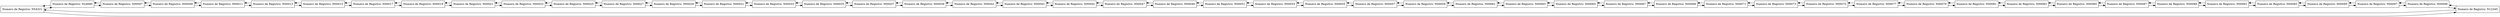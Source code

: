 digraph G {
rankdir = LR;
node [shape = record];
node0 [label = "Numero de Registro: N54321"];
node1 [label = "Numero de Registro: N24680"];
node2 [label = "Numero de Registro: N00007"];
node3 [label = "Numero de Registro: N00009"];
node4 [label = "Numero de Registro: N00011"];
node5 [label = "Numero de Registro: N00013"];
node6 [label = "Numero de Registro: N00015"];
node7 [label = "Numero de Registro: N00017"];
node8 [label = "Numero de Registro: N00019"];
node9 [label = "Numero de Registro: N00021"];
node10 [label = "Numero de Registro: N00023"];
node11 [label = "Numero de Registro: N00025"];
node12 [label = "Numero de Registro: N00027"];
node13 [label = "Numero de Registro: N00029"];
node14 [label = "Numero de Registro: N00031"];
node15 [label = "Numero de Registro: N00033"];
node16 [label = "Numero de Registro: N00035"];
node17 [label = "Numero de Registro: N00037"];
node18 [label = "Numero de Registro: N00039"];
node19 [label = "Numero de Registro: N00041"];
node20 [label = "Numero de Registro: N00043"];
node21 [label = "Numero de Registro: N00045"];
node22 [label = "Numero de Registro: N00047"];
node23 [label = "Numero de Registro: N00049"];
node24 [label = "Numero de Registro: N00051"];
node25 [label = "Numero de Registro: N00053"];
node26 [label = "Numero de Registro: N00055"];
node27 [label = "Numero de Registro: N00057"];
node28 [label = "Numero de Registro: N00059"];
node29 [label = "Numero de Registro: N00061"];
node30 [label = "Numero de Registro: N00063"];
node31 [label = "Numero de Registro: N00065"];
node32 [label = "Numero de Registro: N00067"];
node33 [label = "Numero de Registro: N00069"];
node34 [label = "Numero de Registro: N00071"];
node35 [label = "Numero de Registro: N00073"];
node36 [label = "Numero de Registro: N00075"];
node37 [label = "Numero de Registro: N00077"];
node38 [label = "Numero de Registro: N00079"];
node39 [label = "Numero de Registro: N00081"];
node40 [label = "Numero de Registro: N00083"];
node41 [label = "Numero de Registro: N00085"];
node42 [label = "Numero de Registro: N00087"];
node43 [label = "Numero de Registro: N00089"];
node44 [label = "Numero de Registro: N00091"];
node45 [label = "Numero de Registro: N00093"];
node46 [label = "Numero de Registro: N00095"];
node47 [label = "Numero de Registro: N00097"];
node48 [label = "Numero de Registro: N00099"];
node49 [label = "Numero de Registro: N12345"];
node0 -> node1;
node1 -> node0;
node1 -> node2;
node2 -> node1;
node2 -> node3;
node3 -> node2;
node3 -> node4;
node4 -> node3;
node4 -> node5;
node5 -> node4;
node5 -> node6;
node6 -> node5;
node6 -> node7;
node7 -> node6;
node7 -> node8;
node8 -> node7;
node8 -> node9;
node9 -> node8;
node9 -> node10;
node10 -> node9;
node10 -> node11;
node11 -> node10;
node11 -> node12;
node12 -> node11;
node12 -> node13;
node13 -> node12;
node13 -> node14;
node14 -> node13;
node14 -> node15;
node15 -> node14;
node15 -> node16;
node16 -> node15;
node16 -> node17;
node17 -> node16;
node17 -> node18;
node18 -> node17;
node18 -> node19;
node19 -> node18;
node19 -> node20;
node20 -> node19;
node20 -> node21;
node21 -> node20;
node21 -> node22;
node22 -> node21;
node22 -> node23;
node23 -> node22;
node23 -> node24;
node24 -> node23;
node24 -> node25;
node25 -> node24;
node25 -> node26;
node26 -> node25;
node26 -> node27;
node27 -> node26;
node27 -> node28;
node28 -> node27;
node28 -> node29;
node29 -> node28;
node29 -> node30;
node30 -> node29;
node30 -> node31;
node31 -> node30;
node31 -> node32;
node32 -> node31;
node32 -> node33;
node33 -> node32;
node33 -> node34;
node34 -> node33;
node34 -> node35;
node35 -> node34;
node35 -> node36;
node36 -> node35;
node36 -> node37;
node37 -> node36;
node37 -> node38;
node38 -> node37;
node38 -> node39;
node39 -> node38;
node39 -> node40;
node40 -> node39;
node40 -> node41;
node41 -> node40;
node41 -> node42;
node42 -> node41;
node42 -> node43;
node43 -> node42;
node43 -> node44;
node44 -> node43;
node44 -> node45;
node45 -> node44;
node45 -> node46;
node46 -> node45;
node46 -> node47;
node47 -> node46;
node47 -> node48;
node48 -> node47;
node48 -> node49;
node49 -> node48;
node49 -> node0;
node0 -> node49;
}
